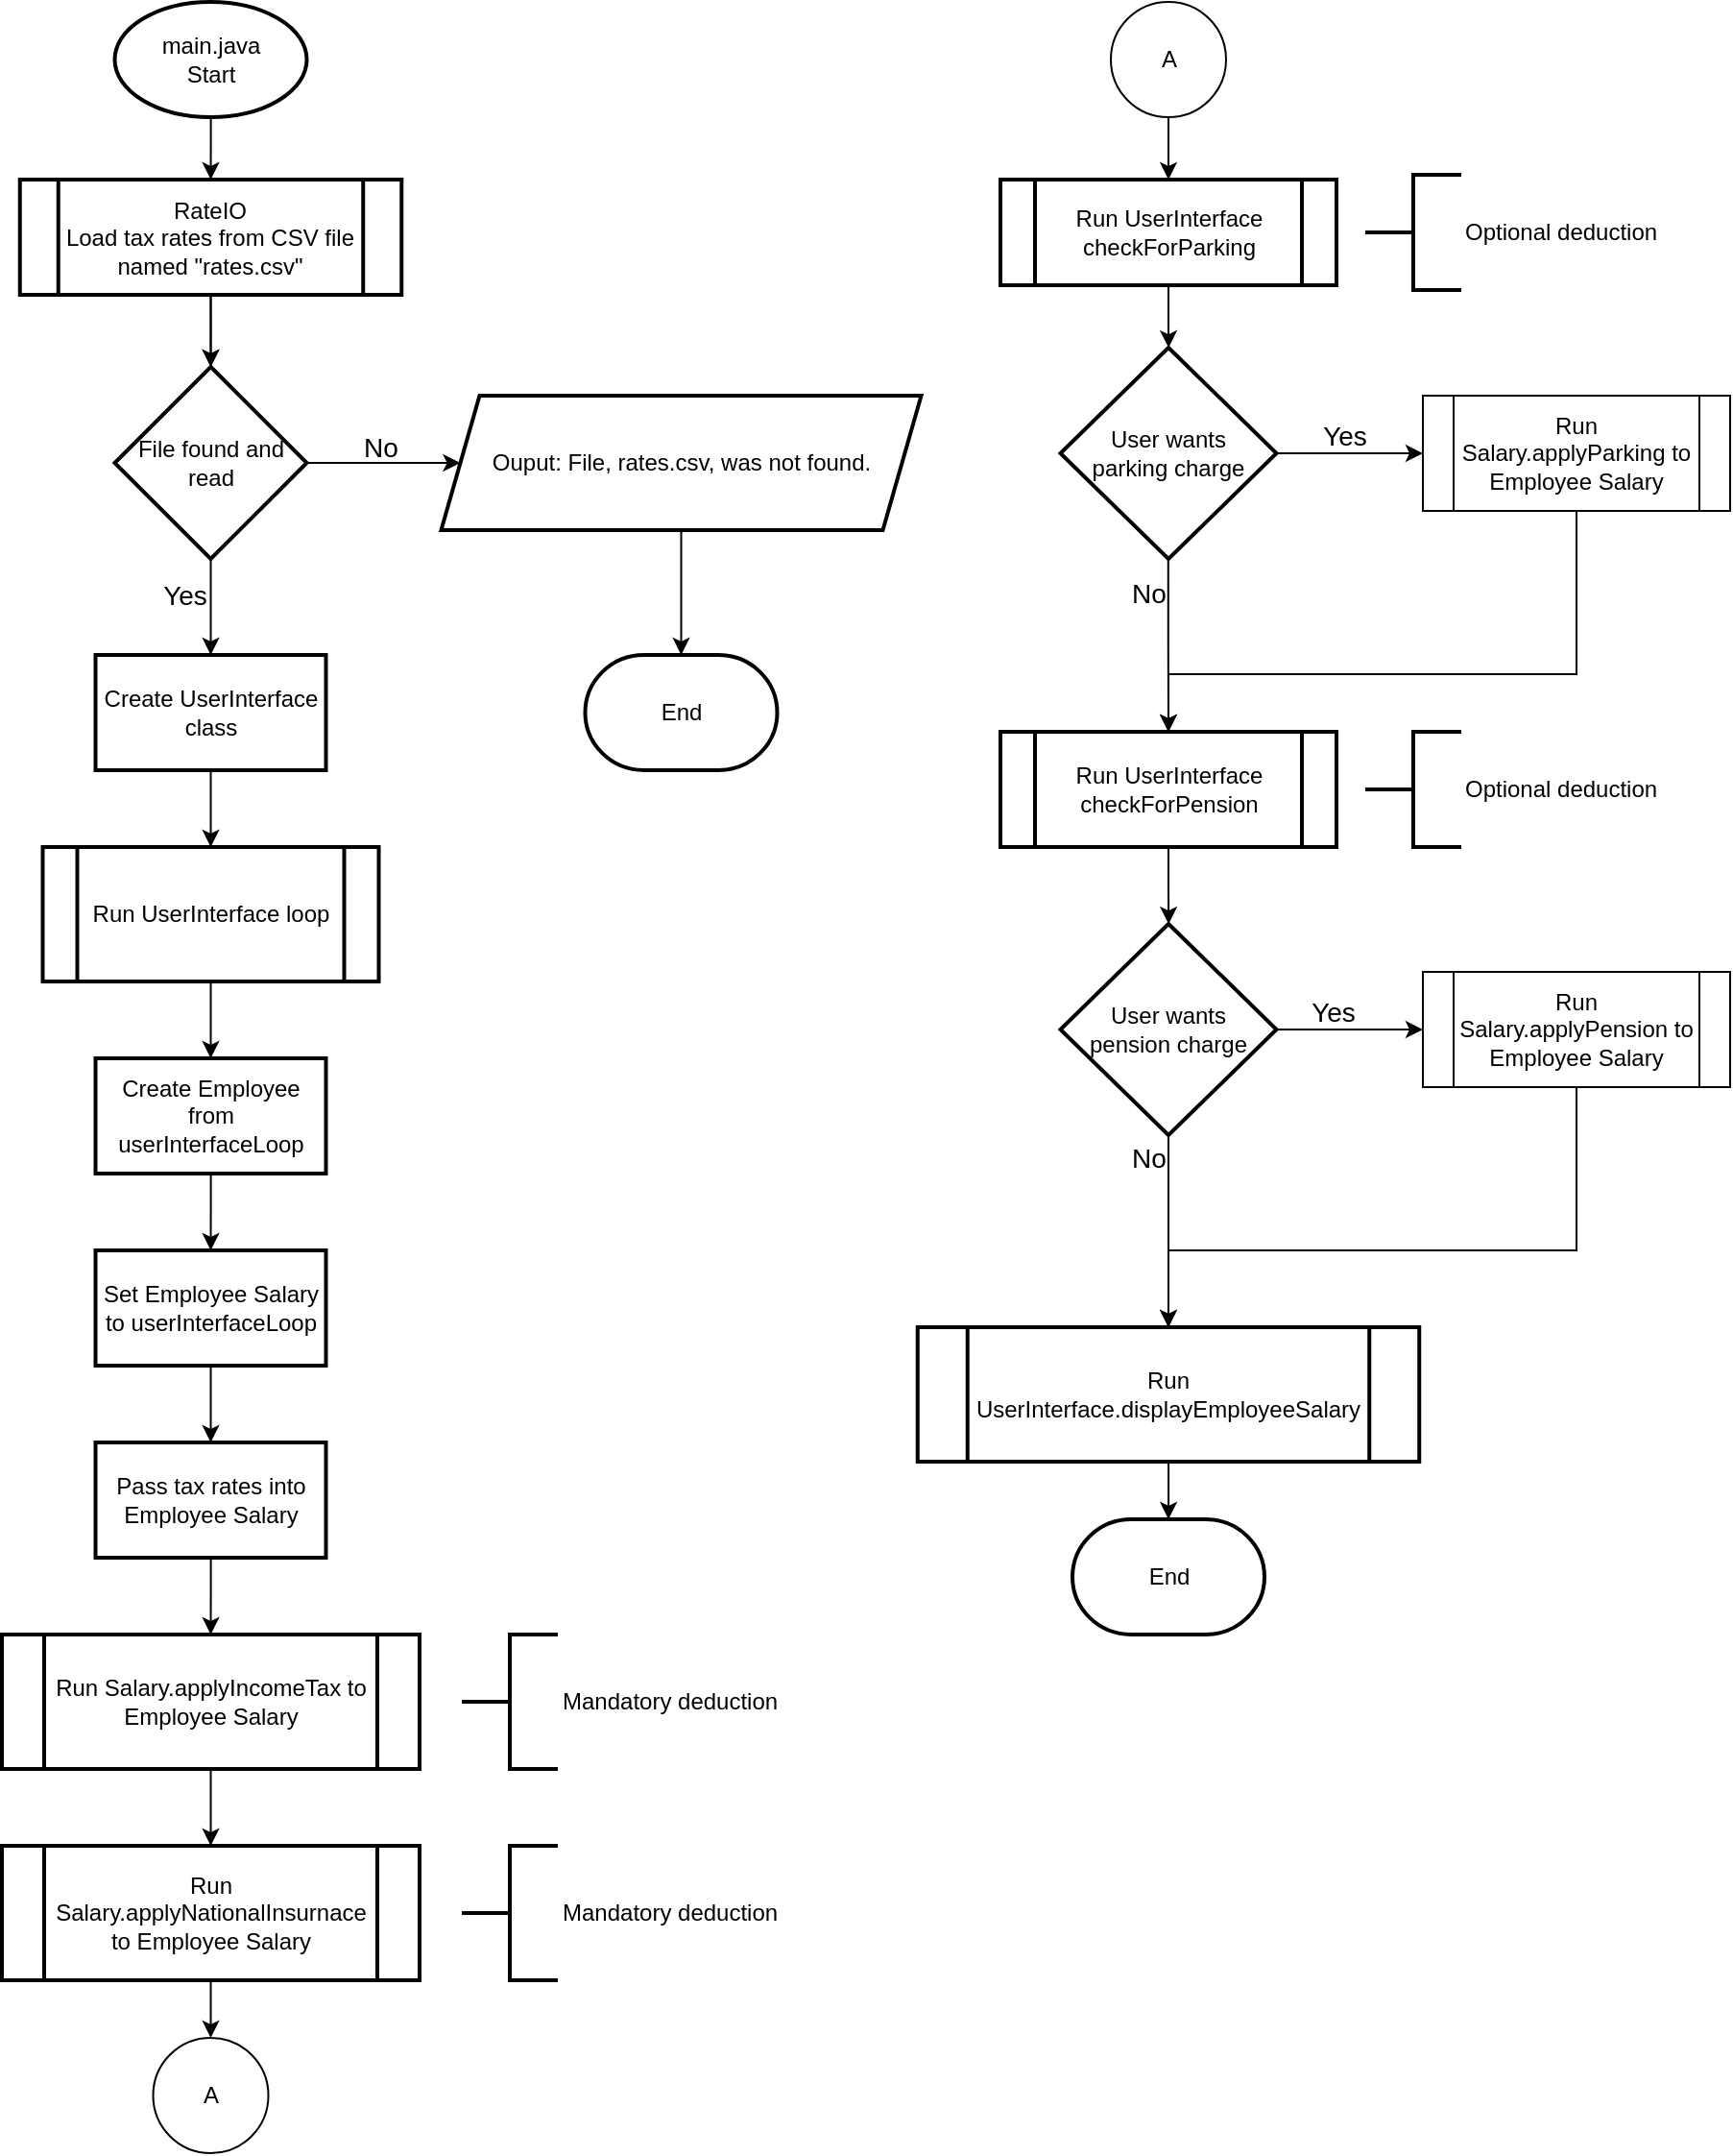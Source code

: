 <mxfile version="22.1.5" type="device">
  <diagram id="C5RBs43oDa-KdzZeNtuy" name="Page-1">
    <mxGraphModel dx="2963" dy="1631" grid="1" gridSize="10" guides="1" tooltips="1" connect="1" arrows="1" fold="1" page="1" pageScale="1" pageWidth="827" pageHeight="1169" math="0" shadow="0">
      <root>
        <mxCell id="WIyWlLk6GJQsqaUBKTNV-0" />
        <mxCell id="WIyWlLk6GJQsqaUBKTNV-1" parent="WIyWlLk6GJQsqaUBKTNV-0" />
        <mxCell id="_dDXrvmrKJK-yegpXpzj-1" value="" style="edgeStyle=orthogonalEdgeStyle;rounded=0;orthogonalLoop=1;jettySize=auto;html=1;entryX=0.5;entryY=0;entryDx=0;entryDy=0;" parent="WIyWlLk6GJQsqaUBKTNV-1" source="_dDXrvmrKJK-yegpXpzj-0" target="_dDXrvmrKJK-yegpXpzj-164" edge="1">
          <mxGeometry relative="1" as="geometry">
            <mxPoint x="148.75" y="130" as="targetPoint" />
          </mxGeometry>
        </mxCell>
        <mxCell id="_dDXrvmrKJK-yegpXpzj-0" value="main.java&lt;br&gt;Start" style="strokeWidth=2;html=1;shape=mxgraph.flowchart.start_1;whiteSpace=wrap;" parent="WIyWlLk6GJQsqaUBKTNV-1" vertex="1">
          <mxGeometry x="98.75" y="30" width="100" height="60" as="geometry" />
        </mxCell>
        <mxCell id="_dDXrvmrKJK-yegpXpzj-4" value="" style="edgeStyle=orthogonalEdgeStyle;rounded=0;orthogonalLoop=1;jettySize=auto;html=1;" parent="WIyWlLk6GJQsqaUBKTNV-1" source="_dDXrvmrKJK-yegpXpzj-2" target="_dDXrvmrKJK-yegpXpzj-3" edge="1">
          <mxGeometry relative="1" as="geometry" />
        </mxCell>
        <mxCell id="_dDXrvmrKJK-yegpXpzj-55" value="&lt;div style=&quot;font-size: 14px;&quot;&gt;&lt;font style=&quot;font-size: 14px;&quot;&gt;No&lt;/font&gt;&lt;/div&gt;" style="edgeLabel;html=1;align=center;verticalAlign=middle;resizable=0;points=[];labelBackgroundColor=none;fontSize=14;" parent="_dDXrvmrKJK-yegpXpzj-4" vertex="1" connectable="0">
          <mxGeometry x="-0.009" y="1" relative="1" as="geometry">
            <mxPoint x="-2" y="-7" as="offset" />
          </mxGeometry>
        </mxCell>
        <mxCell id="_dDXrvmrKJK-yegpXpzj-14" value="" style="edgeStyle=orthogonalEdgeStyle;rounded=0;orthogonalLoop=1;jettySize=auto;html=1;" parent="WIyWlLk6GJQsqaUBKTNV-1" source="_dDXrvmrKJK-yegpXpzj-2" target="_dDXrvmrKJK-yegpXpzj-13" edge="1">
          <mxGeometry relative="1" as="geometry" />
        </mxCell>
        <mxCell id="_dDXrvmrKJK-yegpXpzj-53" value="&lt;font style=&quot;font-size: 14px;&quot;&gt;Yes&lt;/font&gt;" style="edgeLabel;html=1;align=center;verticalAlign=middle;resizable=0;points=[];labelBackgroundColor=none;fontSize=14;" parent="_dDXrvmrKJK-yegpXpzj-14" vertex="1" connectable="0">
          <mxGeometry x="-0.262" y="-2" relative="1" as="geometry">
            <mxPoint x="-12" as="offset" />
          </mxGeometry>
        </mxCell>
        <mxCell id="_dDXrvmrKJK-yegpXpzj-2" value="File found and read" style="strokeWidth=2;html=1;shape=mxgraph.flowchart.decision;whiteSpace=wrap;" parent="WIyWlLk6GJQsqaUBKTNV-1" vertex="1">
          <mxGeometry x="98.75" y="220" width="100" height="100" as="geometry" />
        </mxCell>
        <mxCell id="_dDXrvmrKJK-yegpXpzj-10" value="" style="edgeStyle=orthogonalEdgeStyle;rounded=0;orthogonalLoop=1;jettySize=auto;html=1;entryX=0.5;entryY=0;entryDx=0;entryDy=0;entryPerimeter=0;" parent="WIyWlLk6GJQsqaUBKTNV-1" source="_dDXrvmrKJK-yegpXpzj-3" target="_dDXrvmrKJK-yegpXpzj-7" edge="1">
          <mxGeometry relative="1" as="geometry">
            <mxPoint x="393.75" y="360" as="targetPoint" />
          </mxGeometry>
        </mxCell>
        <mxCell id="_dDXrvmrKJK-yegpXpzj-3" value="&lt;div style=&quot;line-height: 110%;&quot; align=&quot;center&quot;&gt;Ouput: File, rates.csv, was not found.&lt;/div&gt;" style="shape=parallelogram;perimeter=parallelogramPerimeter;whiteSpace=wrap;html=1;fixedSize=1;strokeWidth=2;align=center;" parent="WIyWlLk6GJQsqaUBKTNV-1" vertex="1">
          <mxGeometry x="268.75" y="235" width="250" height="70" as="geometry" />
        </mxCell>
        <mxCell id="_dDXrvmrKJK-yegpXpzj-7" value="End" style="strokeWidth=2;html=1;shape=mxgraph.flowchart.terminator;whiteSpace=wrap;" parent="WIyWlLk6GJQsqaUBKTNV-1" vertex="1">
          <mxGeometry x="343.75" y="370" width="100" height="60" as="geometry" />
        </mxCell>
        <mxCell id="_dDXrvmrKJK-yegpXpzj-16" value="" style="edgeStyle=orthogonalEdgeStyle;rounded=0;orthogonalLoop=1;jettySize=auto;html=1;" parent="WIyWlLk6GJQsqaUBKTNV-1" source="_dDXrvmrKJK-yegpXpzj-13" target="_dDXrvmrKJK-yegpXpzj-15" edge="1">
          <mxGeometry relative="1" as="geometry" />
        </mxCell>
        <mxCell id="_dDXrvmrKJK-yegpXpzj-13" value="Create UserInterface class" style="whiteSpace=wrap;html=1;strokeWidth=2;" parent="WIyWlLk6GJQsqaUBKTNV-1" vertex="1">
          <mxGeometry x="88.75" y="370" width="120" height="60" as="geometry" />
        </mxCell>
        <mxCell id="_dDXrvmrKJK-yegpXpzj-18" value="" style="edgeStyle=orthogonalEdgeStyle;rounded=0;orthogonalLoop=1;jettySize=auto;html=1;" parent="WIyWlLk6GJQsqaUBKTNV-1" source="_dDXrvmrKJK-yegpXpzj-15" target="_dDXrvmrKJK-yegpXpzj-17" edge="1">
          <mxGeometry relative="1" as="geometry" />
        </mxCell>
        <mxCell id="_dDXrvmrKJK-yegpXpzj-15" value="Run UserInterface loop" style="shape=process;whiteSpace=wrap;html=1;backgroundOutline=1;strokeWidth=2;" parent="WIyWlLk6GJQsqaUBKTNV-1" vertex="1">
          <mxGeometry x="61.25" y="470" width="175" height="70" as="geometry" />
        </mxCell>
        <mxCell id="_dDXrvmrKJK-yegpXpzj-20" value="" style="edgeStyle=orthogonalEdgeStyle;rounded=0;orthogonalLoop=1;jettySize=auto;html=1;" parent="WIyWlLk6GJQsqaUBKTNV-1" source="_dDXrvmrKJK-yegpXpzj-17" edge="1">
          <mxGeometry relative="1" as="geometry">
            <mxPoint x="148.75" y="680" as="targetPoint" />
          </mxGeometry>
        </mxCell>
        <mxCell id="_dDXrvmrKJK-yegpXpzj-17" value="Create Employee from userInterfaceLoop" style="whiteSpace=wrap;html=1;strokeWidth=2;" parent="WIyWlLk6GJQsqaUBKTNV-1" vertex="1">
          <mxGeometry x="88.75" y="580" width="120" height="60" as="geometry" />
        </mxCell>
        <mxCell id="_dDXrvmrKJK-yegpXpzj-71" value="" style="edgeStyle=orthogonalEdgeStyle;rounded=0;orthogonalLoop=1;jettySize=auto;html=1;" parent="WIyWlLk6GJQsqaUBKTNV-1" source="_dDXrvmrKJK-yegpXpzj-22" target="_dDXrvmrKJK-yegpXpzj-70" edge="1">
          <mxGeometry relative="1" as="geometry" />
        </mxCell>
        <mxCell id="_dDXrvmrKJK-yegpXpzj-22" value="Set Employee Salary to userInterfaceLoop" style="whiteSpace=wrap;html=1;strokeWidth=2;" parent="WIyWlLk6GJQsqaUBKTNV-1" vertex="1">
          <mxGeometry x="88.75" y="680" width="120" height="60" as="geometry" />
        </mxCell>
        <mxCell id="_dDXrvmrKJK-yegpXpzj-62" value="" style="edgeStyle=orthogonalEdgeStyle;rounded=0;orthogonalLoop=1;jettySize=auto;html=1;" parent="WIyWlLk6GJQsqaUBKTNV-1" source="_dDXrvmrKJK-yegpXpzj-26" target="_dDXrvmrKJK-yegpXpzj-61" edge="1">
          <mxGeometry relative="1" as="geometry" />
        </mxCell>
        <mxCell id="_dDXrvmrKJK-yegpXpzj-26" value="Run Salary.applyIncomeTax to Employee Salary" style="shape=process;whiteSpace=wrap;html=1;backgroundOutline=1;strokeWidth=2;" parent="WIyWlLk6GJQsqaUBKTNV-1" vertex="1">
          <mxGeometry x="40" y="880" width="217.5" height="70" as="geometry" />
        </mxCell>
        <mxCell id="_dDXrvmrKJK-yegpXpzj-99" value="" style="edgeStyle=orthogonalEdgeStyle;rounded=0;orthogonalLoop=1;jettySize=auto;html=1;" parent="WIyWlLk6GJQsqaUBKTNV-1" source="_dDXrvmrKJK-yegpXpzj-28" edge="1">
          <mxGeometry relative="1" as="geometry">
            <mxPoint x="647.571" y="210.07" as="targetPoint" />
          </mxGeometry>
        </mxCell>
        <mxCell id="_dDXrvmrKJK-yegpXpzj-28" value="Run UserInterface&lt;br&gt;checkForParking" style="shape=process;whiteSpace=wrap;html=1;backgroundOutline=1;strokeWidth=2;" parent="WIyWlLk6GJQsqaUBKTNV-1" vertex="1">
          <mxGeometry x="560" y="122.5" width="175" height="55" as="geometry" />
        </mxCell>
        <mxCell id="_dDXrvmrKJK-yegpXpzj-97" value="" style="edgeStyle=orthogonalEdgeStyle;rounded=0;orthogonalLoop=1;jettySize=auto;html=1;" parent="WIyWlLk6GJQsqaUBKTNV-1" source="_dDXrvmrKJK-yegpXpzj-30" edge="1">
          <mxGeometry relative="1" as="geometry">
            <mxPoint x="647.6" y="510.098" as="targetPoint" />
          </mxGeometry>
        </mxCell>
        <mxCell id="_dDXrvmrKJK-yegpXpzj-30" value="Run UserInterface&lt;br&gt;checkForPension" style="shape=process;whiteSpace=wrap;html=1;backgroundOutline=1;strokeWidth=2;" parent="WIyWlLk6GJQsqaUBKTNV-1" vertex="1">
          <mxGeometry x="560" y="410" width="175" height="60" as="geometry" />
        </mxCell>
        <mxCell id="_dDXrvmrKJK-yegpXpzj-98" value="" style="edgeStyle=orthogonalEdgeStyle;rounded=0;orthogonalLoop=1;jettySize=auto;html=1;" parent="WIyWlLk6GJQsqaUBKTNV-1" source="_dDXrvmrKJK-yegpXpzj-34" target="_dDXrvmrKJK-yegpXpzj-28" edge="1">
          <mxGeometry relative="1" as="geometry" />
        </mxCell>
        <mxCell id="_dDXrvmrKJK-yegpXpzj-34" value="A" style="ellipse;whiteSpace=wrap;html=1;aspect=fixed;" parent="WIyWlLk6GJQsqaUBKTNV-1" vertex="1">
          <mxGeometry x="617.5" y="30" width="60" height="60" as="geometry" />
        </mxCell>
        <mxCell id="_dDXrvmrKJK-yegpXpzj-37" value="A" style="ellipse;whiteSpace=wrap;html=1;aspect=fixed;" parent="WIyWlLk6GJQsqaUBKTNV-1" vertex="1">
          <mxGeometry x="118.75" y="1090" width="60" height="60" as="geometry" />
        </mxCell>
        <mxCell id="_dDXrvmrKJK-yegpXpzj-45" value="" style="edgeStyle=orthogonalEdgeStyle;rounded=0;orthogonalLoop=1;jettySize=auto;html=1;exitX=0.499;exitY=1.003;exitDx=0;exitDy=0;exitPerimeter=0;" parent="WIyWlLk6GJQsqaUBKTNV-1" source="_dDXrvmrKJK-yegpXpzj-104" target="_dDXrvmrKJK-yegpXpzj-30" edge="1">
          <mxGeometry relative="1" as="geometry">
            <mxPoint x="647.571" y="329.93" as="sourcePoint" />
          </mxGeometry>
        </mxCell>
        <mxCell id="_dDXrvmrKJK-yegpXpzj-59" value="&lt;font style=&quot;font-size: 14px;&quot;&gt;No&lt;/font&gt;" style="edgeLabel;html=1;align=center;verticalAlign=middle;resizable=0;points=[];labelBackgroundColor=none;" parent="_dDXrvmrKJK-yegpXpzj-45" vertex="1" connectable="0">
          <mxGeometry x="-0.335" y="-2" relative="1" as="geometry">
            <mxPoint x="-9" y="-13" as="offset" />
          </mxGeometry>
        </mxCell>
        <mxCell id="_dDXrvmrKJK-yegpXpzj-47" value="" style="edgeStyle=orthogonalEdgeStyle;rounded=0;orthogonalLoop=1;jettySize=auto;html=1;exitX=1;exitY=0.5;exitDx=0;exitDy=0;exitPerimeter=0;" parent="WIyWlLk6GJQsqaUBKTNV-1" source="_dDXrvmrKJK-yegpXpzj-104" target="_dDXrvmrKJK-yegpXpzj-46" edge="1">
          <mxGeometry relative="1" as="geometry">
            <mxPoint x="708.75" y="270" as="sourcePoint" />
          </mxGeometry>
        </mxCell>
        <mxCell id="_dDXrvmrKJK-yegpXpzj-58" value="&lt;font style=&quot;font-size: 14px;&quot;&gt;Yes&lt;/font&gt;" style="edgeLabel;html=1;align=center;verticalAlign=middle;resizable=0;points=[];labelBackgroundColor=none;" parent="_dDXrvmrKJK-yegpXpzj-47" vertex="1" connectable="0">
          <mxGeometry x="-0.122" y="-1" relative="1" as="geometry">
            <mxPoint x="1" y="-10" as="offset" />
          </mxGeometry>
        </mxCell>
        <mxCell id="_dDXrvmrKJK-yegpXpzj-50" style="edgeStyle=orthogonalEdgeStyle;rounded=0;orthogonalLoop=1;jettySize=auto;html=1;exitX=0.5;exitY=1;exitDx=0;exitDy=0;entryX=0.5;entryY=0;entryDx=0;entryDy=0;" parent="WIyWlLk6GJQsqaUBKTNV-1" source="_dDXrvmrKJK-yegpXpzj-46" target="_dDXrvmrKJK-yegpXpzj-30" edge="1">
          <mxGeometry relative="1" as="geometry">
            <mxPoint x="740" y="410" as="targetPoint" />
            <Array as="points">
              <mxPoint x="860" y="380" />
              <mxPoint x="648" y="380" />
            </Array>
          </mxGeometry>
        </mxCell>
        <mxCell id="_dDXrvmrKJK-yegpXpzj-46" value="Run Salary.applyParking to Employee Salary" style="shape=process;whiteSpace=wrap;html=1;backgroundOutline=1;" parent="WIyWlLk6GJQsqaUBKTNV-1" vertex="1">
          <mxGeometry x="780" y="235" width="160" height="60" as="geometry" />
        </mxCell>
        <mxCell id="_dDXrvmrKJK-yegpXpzj-63" value="" style="edgeStyle=orthogonalEdgeStyle;rounded=0;orthogonalLoop=1;jettySize=auto;html=1;" parent="WIyWlLk6GJQsqaUBKTNV-1" source="_dDXrvmrKJK-yegpXpzj-61" target="_dDXrvmrKJK-yegpXpzj-37" edge="1">
          <mxGeometry relative="1" as="geometry" />
        </mxCell>
        <mxCell id="_dDXrvmrKJK-yegpXpzj-61" value="Run Salary.applyNationalInsurnace to Employee Salary" style="shape=process;whiteSpace=wrap;html=1;backgroundOutline=1;strokeWidth=2;" parent="WIyWlLk6GJQsqaUBKTNV-1" vertex="1">
          <mxGeometry x="40" y="990" width="217.5" height="70" as="geometry" />
        </mxCell>
        <mxCell id="_dDXrvmrKJK-yegpXpzj-66" value="Mandatory deduction" style="strokeWidth=2;html=1;shape=mxgraph.flowchart.annotation_2;align=left;labelPosition=right;pointerEvents=1;" parent="WIyWlLk6GJQsqaUBKTNV-1" vertex="1">
          <mxGeometry x="279.5" y="880" width="50" height="70" as="geometry" />
        </mxCell>
        <mxCell id="_dDXrvmrKJK-yegpXpzj-68" value="Mandatory deduction" style="strokeWidth=2;html=1;shape=mxgraph.flowchart.annotation_2;align=left;labelPosition=right;pointerEvents=1;" parent="WIyWlLk6GJQsqaUBKTNV-1" vertex="1">
          <mxGeometry x="279.5" y="990" width="50" height="70" as="geometry" />
        </mxCell>
        <mxCell id="_dDXrvmrKJK-yegpXpzj-69" value="Optional deduction" style="strokeWidth=2;html=1;shape=mxgraph.flowchart.annotation_2;align=left;labelPosition=right;pointerEvents=1;" parent="WIyWlLk6GJQsqaUBKTNV-1" vertex="1">
          <mxGeometry x="750" y="120" width="50" height="60" as="geometry" />
        </mxCell>
        <mxCell id="_dDXrvmrKJK-yegpXpzj-72" value="" style="edgeStyle=orthogonalEdgeStyle;rounded=0;orthogonalLoop=1;jettySize=auto;html=1;" parent="WIyWlLk6GJQsqaUBKTNV-1" source="_dDXrvmrKJK-yegpXpzj-70" target="_dDXrvmrKJK-yegpXpzj-26" edge="1">
          <mxGeometry relative="1" as="geometry" />
        </mxCell>
        <mxCell id="_dDXrvmrKJK-yegpXpzj-70" value="Pass tax rates into Employee Salary" style="whiteSpace=wrap;html=1;strokeWidth=2;" parent="WIyWlLk6GJQsqaUBKTNV-1" vertex="1">
          <mxGeometry x="88.75" y="780" width="120" height="60" as="geometry" />
        </mxCell>
        <mxCell id="_dDXrvmrKJK-yegpXpzj-76" value="Optional deduction" style="strokeWidth=2;html=1;shape=mxgraph.flowchart.annotation_2;align=left;labelPosition=right;pointerEvents=1;" parent="WIyWlLk6GJQsqaUBKTNV-1" vertex="1">
          <mxGeometry x="750" y="410" width="50" height="60" as="geometry" />
        </mxCell>
        <mxCell id="_dDXrvmrKJK-yegpXpzj-88" value="" style="edgeStyle=orthogonalEdgeStyle;rounded=0;orthogonalLoop=1;jettySize=auto;html=1;exitX=1;exitY=0.5;exitDx=0;exitDy=0;exitPerimeter=0;" parent="WIyWlLk6GJQsqaUBKTNV-1" source="_dDXrvmrKJK-yegpXpzj-105" target="_dDXrvmrKJK-yegpXpzj-87" edge="1">
          <mxGeometry relative="1" as="geometry">
            <mxPoint x="708.75" y="570" as="sourcePoint" />
          </mxGeometry>
        </mxCell>
        <mxCell id="_dDXrvmrKJK-yegpXpzj-90" value="" style="edgeStyle=orthogonalEdgeStyle;rounded=0;orthogonalLoop=1;jettySize=auto;html=1;exitX=0.5;exitY=1;exitDx=0;exitDy=0;exitPerimeter=0;" parent="WIyWlLk6GJQsqaUBKTNV-1" source="_dDXrvmrKJK-yegpXpzj-105" edge="1">
          <mxGeometry relative="1" as="geometry">
            <mxPoint x="647.6" y="629.902" as="sourcePoint" />
            <mxPoint x="647.5" y="720" as="targetPoint" />
          </mxGeometry>
        </mxCell>
        <mxCell id="_dDXrvmrKJK-yegpXpzj-103" style="edgeStyle=orthogonalEdgeStyle;rounded=0;orthogonalLoop=1;jettySize=auto;html=1;entryX=0.5;entryY=0;entryDx=0;entryDy=0;" parent="WIyWlLk6GJQsqaUBKTNV-1" source="_dDXrvmrKJK-yegpXpzj-87" edge="1">
          <mxGeometry relative="1" as="geometry">
            <Array as="points">
              <mxPoint x="860" y="680" />
              <mxPoint x="648" y="680" />
            </Array>
            <mxPoint x="647.505" y="720" as="targetPoint" />
          </mxGeometry>
        </mxCell>
        <mxCell id="_dDXrvmrKJK-yegpXpzj-87" value="Run Salary.applyPension to Employee Salary" style="shape=process;whiteSpace=wrap;html=1;backgroundOutline=1;" parent="WIyWlLk6GJQsqaUBKTNV-1" vertex="1">
          <mxGeometry x="780" y="535" width="160" height="60" as="geometry" />
        </mxCell>
        <mxCell id="_dDXrvmrKJK-yegpXpzj-91" value="End" style="strokeWidth=2;html=1;shape=mxgraph.flowchart.terminator;whiteSpace=wrap;" parent="WIyWlLk6GJQsqaUBKTNV-1" vertex="1">
          <mxGeometry x="597.5" y="820" width="100" height="60" as="geometry" />
        </mxCell>
        <mxCell id="_dDXrvmrKJK-yegpXpzj-94" value="&lt;font style=&quot;font-size: 14px;&quot;&gt;Yes&lt;/font&gt;" style="edgeLabel;html=1;align=center;verticalAlign=middle;resizable=0;points=[];labelBackgroundColor=none;" parent="WIyWlLk6GJQsqaUBKTNV-1" vertex="1" connectable="0">
          <mxGeometry x="723" y="558" as="geometry">
            <mxPoint x="10" y="-2" as="offset" />
          </mxGeometry>
        </mxCell>
        <mxCell id="_dDXrvmrKJK-yegpXpzj-95" value="&lt;font style=&quot;font-size: 14px;&quot;&gt;No&lt;/font&gt;" style="edgeLabel;html=1;align=center;verticalAlign=middle;resizable=0;points=[];labelBackgroundColor=none;" parent="WIyWlLk6GJQsqaUBKTNV-1" vertex="1" connectable="0">
          <mxGeometry x="637.001" y="632.003" as="geometry" />
        </mxCell>
        <mxCell id="_dDXrvmrKJK-yegpXpzj-104" value="User wants&lt;br&gt;parking charge" style="strokeWidth=2;html=1;shape=mxgraph.flowchart.decision;whiteSpace=wrap;" parent="WIyWlLk6GJQsqaUBKTNV-1" vertex="1">
          <mxGeometry x="591.25" y="210" width="112.5" height="110" as="geometry" />
        </mxCell>
        <mxCell id="_dDXrvmrKJK-yegpXpzj-105" value="User wants&lt;br&gt;&lt;div&gt;pension charge&lt;/div&gt;" style="strokeWidth=2;html=1;shape=mxgraph.flowchart.decision;whiteSpace=wrap;" parent="WIyWlLk6GJQsqaUBKTNV-1" vertex="1">
          <mxGeometry x="591.25" y="510" width="112.5" height="110" as="geometry" />
        </mxCell>
        <mxCell id="_dDXrvmrKJK-yegpXpzj-109" value="" style="edgeStyle=orthogonalEdgeStyle;rounded=0;orthogonalLoop=1;jettySize=auto;html=1;entryX=0.5;entryY=0;entryDx=0;entryDy=0;entryPerimeter=0;" parent="WIyWlLk6GJQsqaUBKTNV-1" target="_dDXrvmrKJK-yegpXpzj-2" edge="1">
          <mxGeometry relative="1" as="geometry">
            <mxPoint x="148.771" y="180" as="sourcePoint" />
            <Array as="points">
              <mxPoint x="149" y="201" />
              <mxPoint x="149" y="201" />
            </Array>
          </mxGeometry>
        </mxCell>
        <mxCell id="_dDXrvmrKJK-yegpXpzj-165" value="" style="edgeStyle=orthogonalEdgeStyle;rounded=0;orthogonalLoop=1;jettySize=auto;html=1;exitX=0.5;exitY=1;exitDx=0;exitDy=0;entryX=0.5;entryY=0;entryDx=0;entryDy=0;entryPerimeter=0;" parent="WIyWlLk6GJQsqaUBKTNV-1" source="_dDXrvmrKJK-yegpXpzj-164" target="_dDXrvmrKJK-yegpXpzj-2" edge="1">
          <mxGeometry relative="1" as="geometry" />
        </mxCell>
        <mxCell id="_dDXrvmrKJK-yegpXpzj-164" value="RateIO&lt;br&gt;Load tax rates from CSV file named &quot;rates.csv&quot;" style="shape=process;whiteSpace=wrap;html=1;backgroundOutline=1;strokeWidth=2;" parent="WIyWlLk6GJQsqaUBKTNV-1" vertex="1">
          <mxGeometry x="49.38" y="122.5" width="198.75" height="60" as="geometry" />
        </mxCell>
        <mxCell id="LBebAYgfIPr3Iby076l5-2" value="" style="edgeStyle=orthogonalEdgeStyle;rounded=0;orthogonalLoop=1;jettySize=auto;html=1;" edge="1" parent="WIyWlLk6GJQsqaUBKTNV-1" source="LBebAYgfIPr3Iby076l5-1" target="_dDXrvmrKJK-yegpXpzj-91">
          <mxGeometry relative="1" as="geometry" />
        </mxCell>
        <mxCell id="LBebAYgfIPr3Iby076l5-1" value="Run UserInterface.displayEmployeeSalary" style="shape=process;whiteSpace=wrap;html=1;backgroundOutline=1;strokeWidth=2;" vertex="1" parent="WIyWlLk6GJQsqaUBKTNV-1">
          <mxGeometry x="516.87" y="720" width="261.25" height="70" as="geometry" />
        </mxCell>
      </root>
    </mxGraphModel>
  </diagram>
</mxfile>
